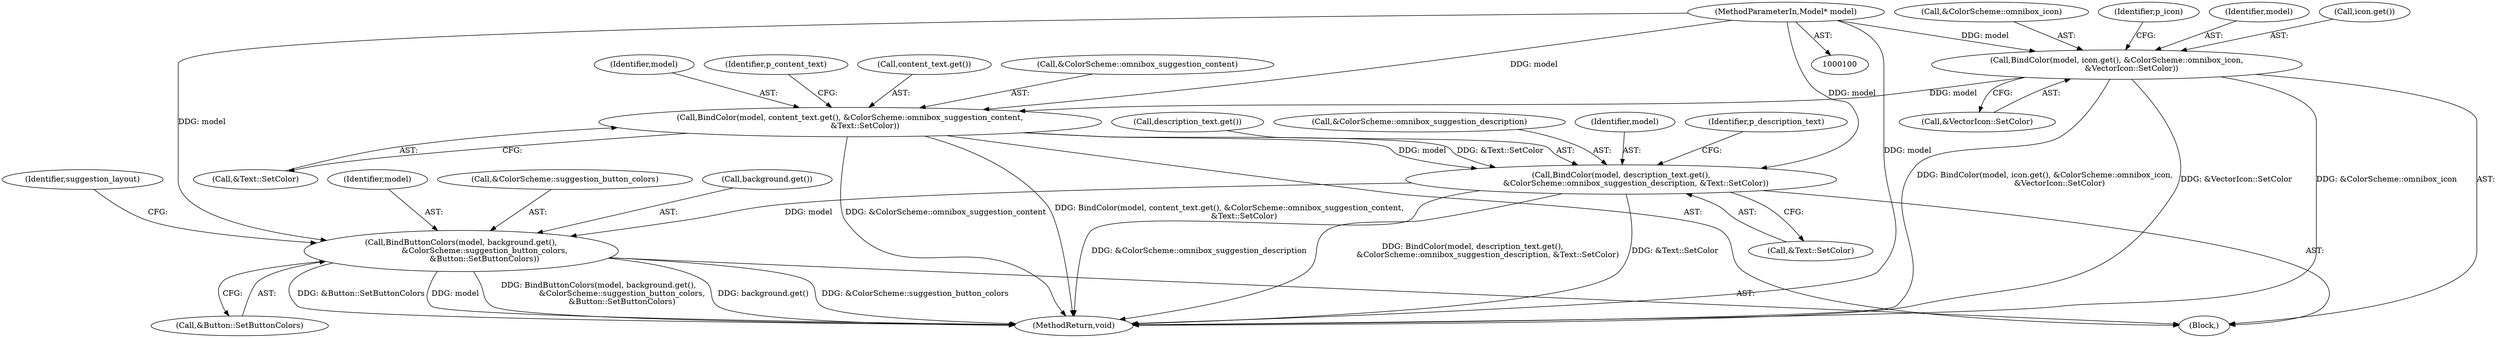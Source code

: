 digraph "0_Chrome_a79e1bbb765af34d446e42d34cd00a312b381113@pointer" {
"1000197" [label="(Call,BindColor(model, description_text.get(),\n            &ColorScheme::omnibox_suggestion_description, &Text::SetColor))"];
"1000165" [label="(Call,BindColor(model, content_text.get(), &ColorScheme::omnibox_suggestion_content,\n            &Text::SetColor))"];
"1000123" [label="(Call,BindColor(model, icon.get(), &ColorScheme::omnibox_icon,\n            &VectorIcon::SetColor))"];
"1000103" [label="(MethodParameterIn,Model* model)"];
"1000274" [label="(Call,BindButtonColors(model, background.get(),\n                   &ColorScheme::suggestion_button_colors,\n                   &Button::SetButtonColors))"];
"1000283" [label="(Identifier,suggestion_layout)"];
"1000124" [label="(Identifier,model)"];
"1000275" [label="(Identifier,model)"];
"1000128" [label="(Call,&VectorIcon::SetColor)"];
"1000279" [label="(Call,&Button::SetButtonColors)"];
"1000168" [label="(Call,&ColorScheme::omnibox_suggestion_content)"];
"1000277" [label="(Call,&ColorScheme::suggestion_button_colors)"];
"1000200" [label="(Call,&ColorScheme::omnibox_suggestion_description)"];
"1000123" [label="(Call,BindColor(model, icon.get(), &ColorScheme::omnibox_icon,\n            &VectorIcon::SetColor))"];
"1000125" [label="(Call,icon.get())"];
"1000166" [label="(Identifier,model)"];
"1000174" [label="(Identifier,p_content_text)"];
"1000198" [label="(Identifier,model)"];
"1000105" [label="(Block,)"];
"1000197" [label="(Call,BindColor(model, description_text.get(),\n            &ColorScheme::omnibox_suggestion_description, &Text::SetColor))"];
"1000126" [label="(Call,&ColorScheme::omnibox_icon)"];
"1000170" [label="(Call,&Text::SetColor)"];
"1000103" [label="(MethodParameterIn,Model* model)"];
"1000332" [label="(MethodReturn,void)"];
"1000206" [label="(Identifier,p_description_text)"];
"1000132" [label="(Identifier,p_icon)"];
"1000202" [label="(Call,&Text::SetColor)"];
"1000167" [label="(Call,content_text.get())"];
"1000199" [label="(Call,description_text.get())"];
"1000276" [label="(Call,background.get())"];
"1000274" [label="(Call,BindButtonColors(model, background.get(),\n                   &ColorScheme::suggestion_button_colors,\n                   &Button::SetButtonColors))"];
"1000165" [label="(Call,BindColor(model, content_text.get(), &ColorScheme::omnibox_suggestion_content,\n            &Text::SetColor))"];
"1000197" -> "1000105"  [label="AST: "];
"1000197" -> "1000202"  [label="CFG: "];
"1000198" -> "1000197"  [label="AST: "];
"1000199" -> "1000197"  [label="AST: "];
"1000200" -> "1000197"  [label="AST: "];
"1000202" -> "1000197"  [label="AST: "];
"1000206" -> "1000197"  [label="CFG: "];
"1000197" -> "1000332"  [label="DDG: &ColorScheme::omnibox_suggestion_description"];
"1000197" -> "1000332"  [label="DDG: BindColor(model, description_text.get(),\n            &ColorScheme::omnibox_suggestion_description, &Text::SetColor)"];
"1000197" -> "1000332"  [label="DDG: &Text::SetColor"];
"1000165" -> "1000197"  [label="DDG: model"];
"1000165" -> "1000197"  [label="DDG: &Text::SetColor"];
"1000103" -> "1000197"  [label="DDG: model"];
"1000197" -> "1000274"  [label="DDG: model"];
"1000165" -> "1000105"  [label="AST: "];
"1000165" -> "1000170"  [label="CFG: "];
"1000166" -> "1000165"  [label="AST: "];
"1000167" -> "1000165"  [label="AST: "];
"1000168" -> "1000165"  [label="AST: "];
"1000170" -> "1000165"  [label="AST: "];
"1000174" -> "1000165"  [label="CFG: "];
"1000165" -> "1000332"  [label="DDG: &ColorScheme::omnibox_suggestion_content"];
"1000165" -> "1000332"  [label="DDG: BindColor(model, content_text.get(), &ColorScheme::omnibox_suggestion_content,\n            &Text::SetColor)"];
"1000123" -> "1000165"  [label="DDG: model"];
"1000103" -> "1000165"  [label="DDG: model"];
"1000123" -> "1000105"  [label="AST: "];
"1000123" -> "1000128"  [label="CFG: "];
"1000124" -> "1000123"  [label="AST: "];
"1000125" -> "1000123"  [label="AST: "];
"1000126" -> "1000123"  [label="AST: "];
"1000128" -> "1000123"  [label="AST: "];
"1000132" -> "1000123"  [label="CFG: "];
"1000123" -> "1000332"  [label="DDG: &ColorScheme::omnibox_icon"];
"1000123" -> "1000332"  [label="DDG: BindColor(model, icon.get(), &ColorScheme::omnibox_icon,\n            &VectorIcon::SetColor)"];
"1000123" -> "1000332"  [label="DDG: &VectorIcon::SetColor"];
"1000103" -> "1000123"  [label="DDG: model"];
"1000103" -> "1000100"  [label="AST: "];
"1000103" -> "1000332"  [label="DDG: model"];
"1000103" -> "1000274"  [label="DDG: model"];
"1000274" -> "1000105"  [label="AST: "];
"1000274" -> "1000279"  [label="CFG: "];
"1000275" -> "1000274"  [label="AST: "];
"1000276" -> "1000274"  [label="AST: "];
"1000277" -> "1000274"  [label="AST: "];
"1000279" -> "1000274"  [label="AST: "];
"1000283" -> "1000274"  [label="CFG: "];
"1000274" -> "1000332"  [label="DDG: model"];
"1000274" -> "1000332"  [label="DDG: BindButtonColors(model, background.get(),\n                   &ColorScheme::suggestion_button_colors,\n                   &Button::SetButtonColors)"];
"1000274" -> "1000332"  [label="DDG: background.get()"];
"1000274" -> "1000332"  [label="DDG: &ColorScheme::suggestion_button_colors"];
"1000274" -> "1000332"  [label="DDG: &Button::SetButtonColors"];
}
